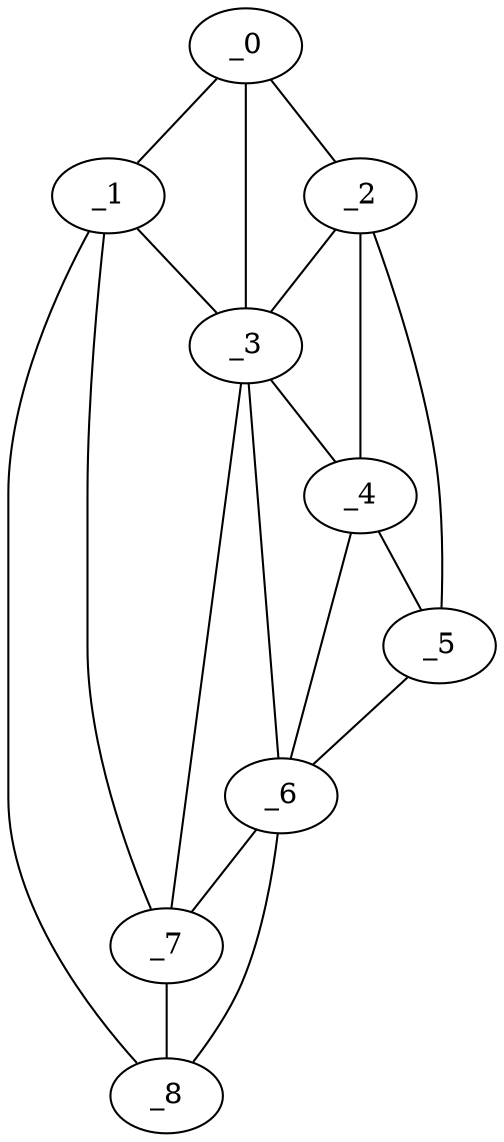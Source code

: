 graph "obj18__285.gxl" {
	_0	 [x=15,
		y=20];
	_1	 [x=64,
		y=14];
	_0 -- _1	 [valence=1];
	_2	 [x=91,
		y=86];
	_0 -- _2	 [valence=1];
	_3	 [x=95,
		y=61];
	_0 -- _3	 [valence=2];
	_1 -- _3	 [valence=2];
	_7	 [x=113,
		y=27];
	_1 -- _7	 [valence=1];
	_8	 [x=115,
		y=19];
	_1 -- _8	 [valence=1];
	_2 -- _3	 [valence=2];
	_4	 [x=97,
		y=72];
	_2 -- _4	 [valence=2];
	_5	 [x=102,
		y=75];
	_2 -- _5	 [valence=1];
	_3 -- _4	 [valence=2];
	_6	 [x=107,
		y=58];
	_3 -- _6	 [valence=2];
	_3 -- _7	 [valence=2];
	_4 -- _5	 [valence=2];
	_4 -- _6	 [valence=2];
	_5 -- _6	 [valence=1];
	_6 -- _7	 [valence=1];
	_6 -- _8	 [valence=1];
	_7 -- _8	 [valence=2];
}
